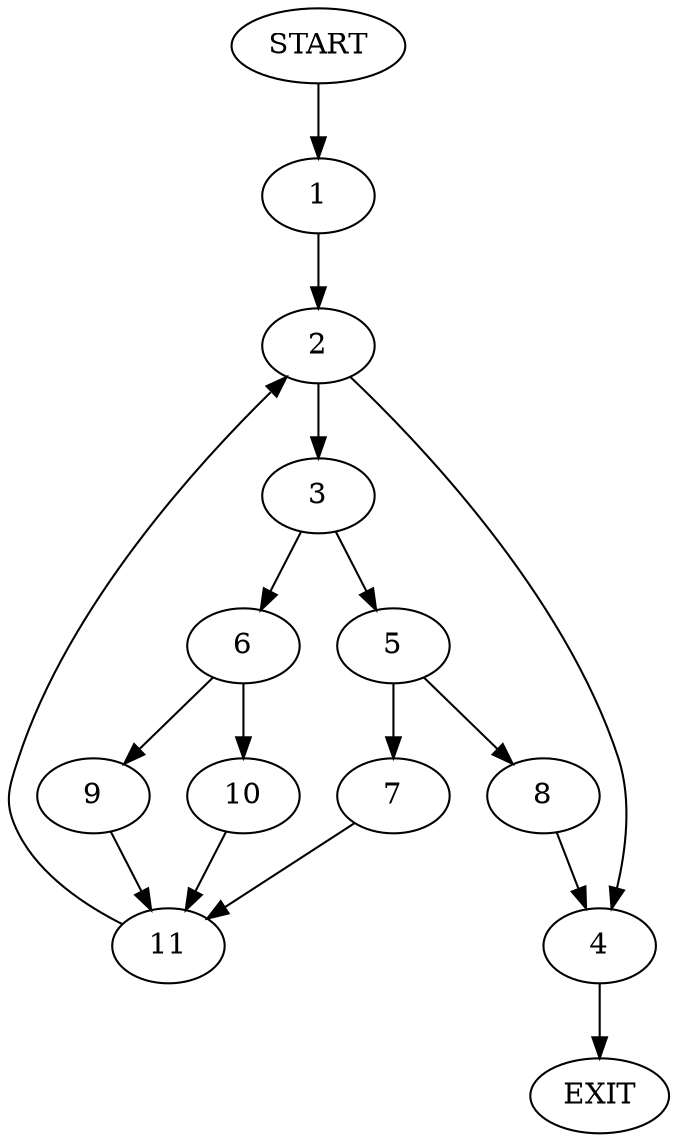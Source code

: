 digraph {
0 [label="START"];
1;
2;
3;
4;
5;
6;
7;
8;
9;
10;
11;
12 [label="EXIT"];
0 -> 1;
1 -> 2;
2 -> 3;
2 -> 4;
3 -> 5;
3 -> 6;
4 -> 12;
5 -> 7;
5 -> 8;
6 -> 9;
6 -> 10;
8 -> 4;
7 -> 11;
11 -> 2;
10 -> 11;
9 -> 11;
}